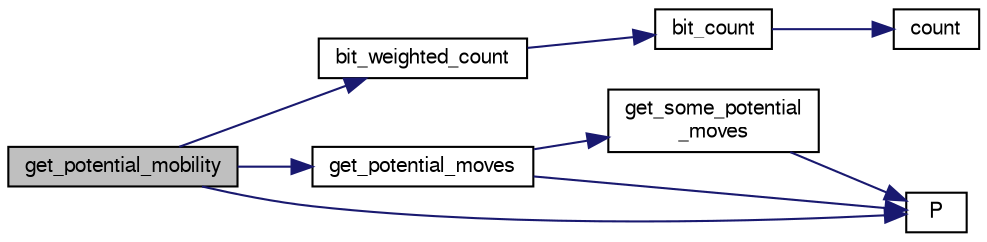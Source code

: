 digraph "get_potential_mobility"
{
 // LATEX_PDF_SIZE
  bgcolor="transparent";
  edge [fontname="FreeSans",fontsize="10",labelfontname="FreeSans",labelfontsize="10"];
  node [fontname="FreeSans",fontsize="10",shape=record];
  rankdir="LR";
  Node1 [label="get_potential_mobility",height=0.2,width=0.4,color="black", fillcolor="grey75", style="filled", fontcolor="black",tooltip="Get potential mobility."];
  Node1 -> Node2 [color="midnightblue",fontsize="10",style="solid",fontname="FreeSans"];
  Node2 [label="bit_weighted_count",height=0.2,width=0.4,color="black",URL="$bit_8c.html#aefcb882fe9c50f3876d40068eb20bf75",tooltip="count the number of discs, counting the corners twice."];
  Node2 -> Node3 [color="midnightblue",fontsize="10",style="solid",fontname="FreeSans"];
  Node3 [label="bit_count",height=0.2,width=0.4,color="black",URL="$bit_8c.html#a830fec0a90989da1f1900ff609b92167",tooltip="Count the number of bits set to one in an unsigned long long."];
  Node3 -> Node4 [color="midnightblue",fontsize="10",style="solid",fontname="FreeSans"];
  Node4 [label="count",height=0.2,width=0.4,color="black",URL="$generate__flip_8c.html#a1a1d6a2cdbded5c35040f6555e948770",tooltip=" "];
  Node1 -> Node5 [color="midnightblue",fontsize="10",style="solid",fontname="FreeSans"];
  Node5 [label="get_potential_moves",height=0.2,width=0.4,color="black",URL="$board_8c.html#a29f2adaf9baa74addd3c7e1dee5781fe",tooltip="Get potential moves."];
  Node5 -> Node6 [color="midnightblue",fontsize="10",style="solid",fontname="FreeSans"];
  Node6 [label="get_some_potential\l_moves",height=0.2,width=0.4,color="black",URL="$board_8c.html#a85aff64302481a6f1aed3322f41a4ca2",tooltip="Get some potential moves."];
  Node6 -> Node7 [color="midnightblue",fontsize="10",style="solid",fontname="FreeSans"];
  Node7 [label="P",height=0.2,width=0.4,color="black",URL="$generate__flip_8c.html#a11481f01e169aee1117c83a352c22222",tooltip=" "];
  Node5 -> Node7 [color="midnightblue",fontsize="10",style="solid",fontname="FreeSans"];
  Node1 -> Node7 [color="midnightblue",fontsize="10",style="solid",fontname="FreeSans"];
}
